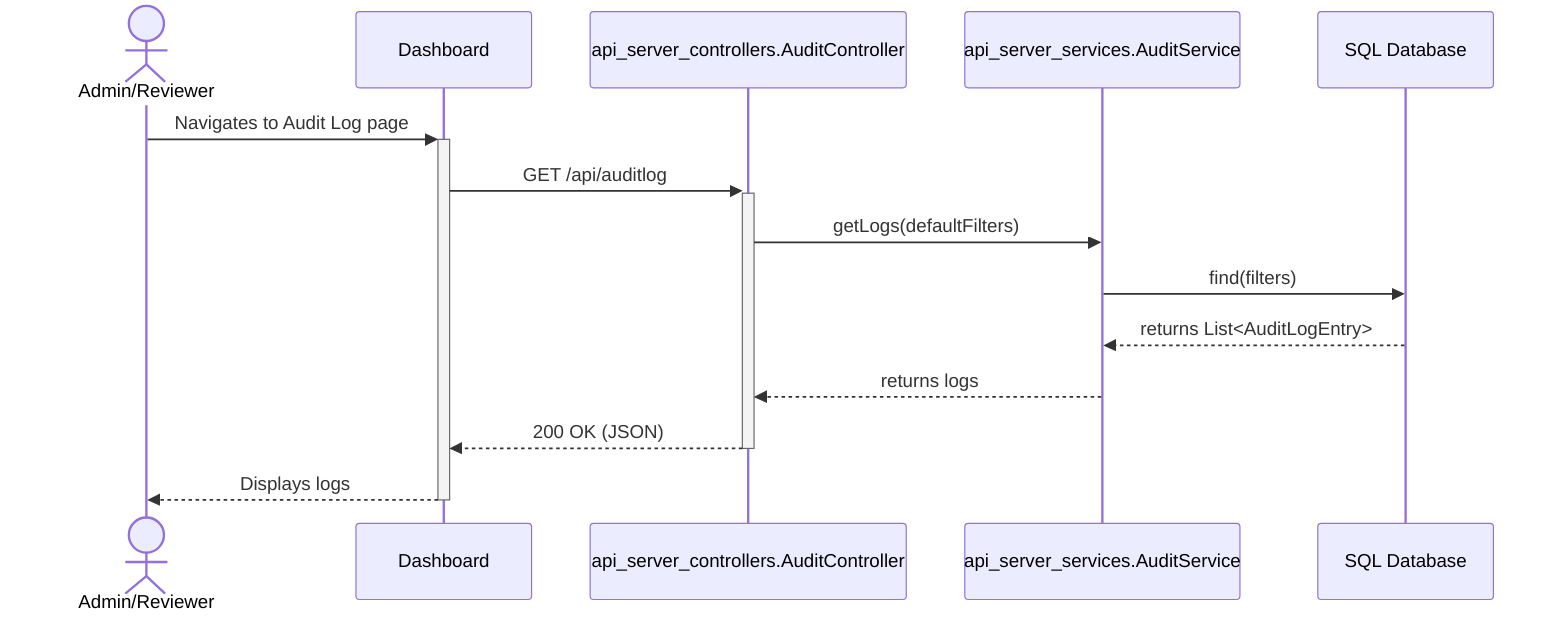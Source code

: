 sequenceDiagram
    actor User as Admin/Reviewer
    participant UI as Dashboard
    participant AuditController as api_server_controllers.AuditController
    participant AuditService as api_server_services.AuditService
    participant AuditRepo as SQL Database

    User->>+UI: Navigates to Audit Log page
    UI->>+AuditController: GET /api/auditlog
    
    AuditController->>AuditService: getLogs(defaultFilters)
    AuditService->>AuditRepo: find(filters)
    AuditRepo-->>AuditService: returns List<AuditLogEntry>
    AuditService-->>AuditController: returns logs
    
    AuditController-->>-UI: 200 OK (JSON)
    UI-->>-User: Displays logs